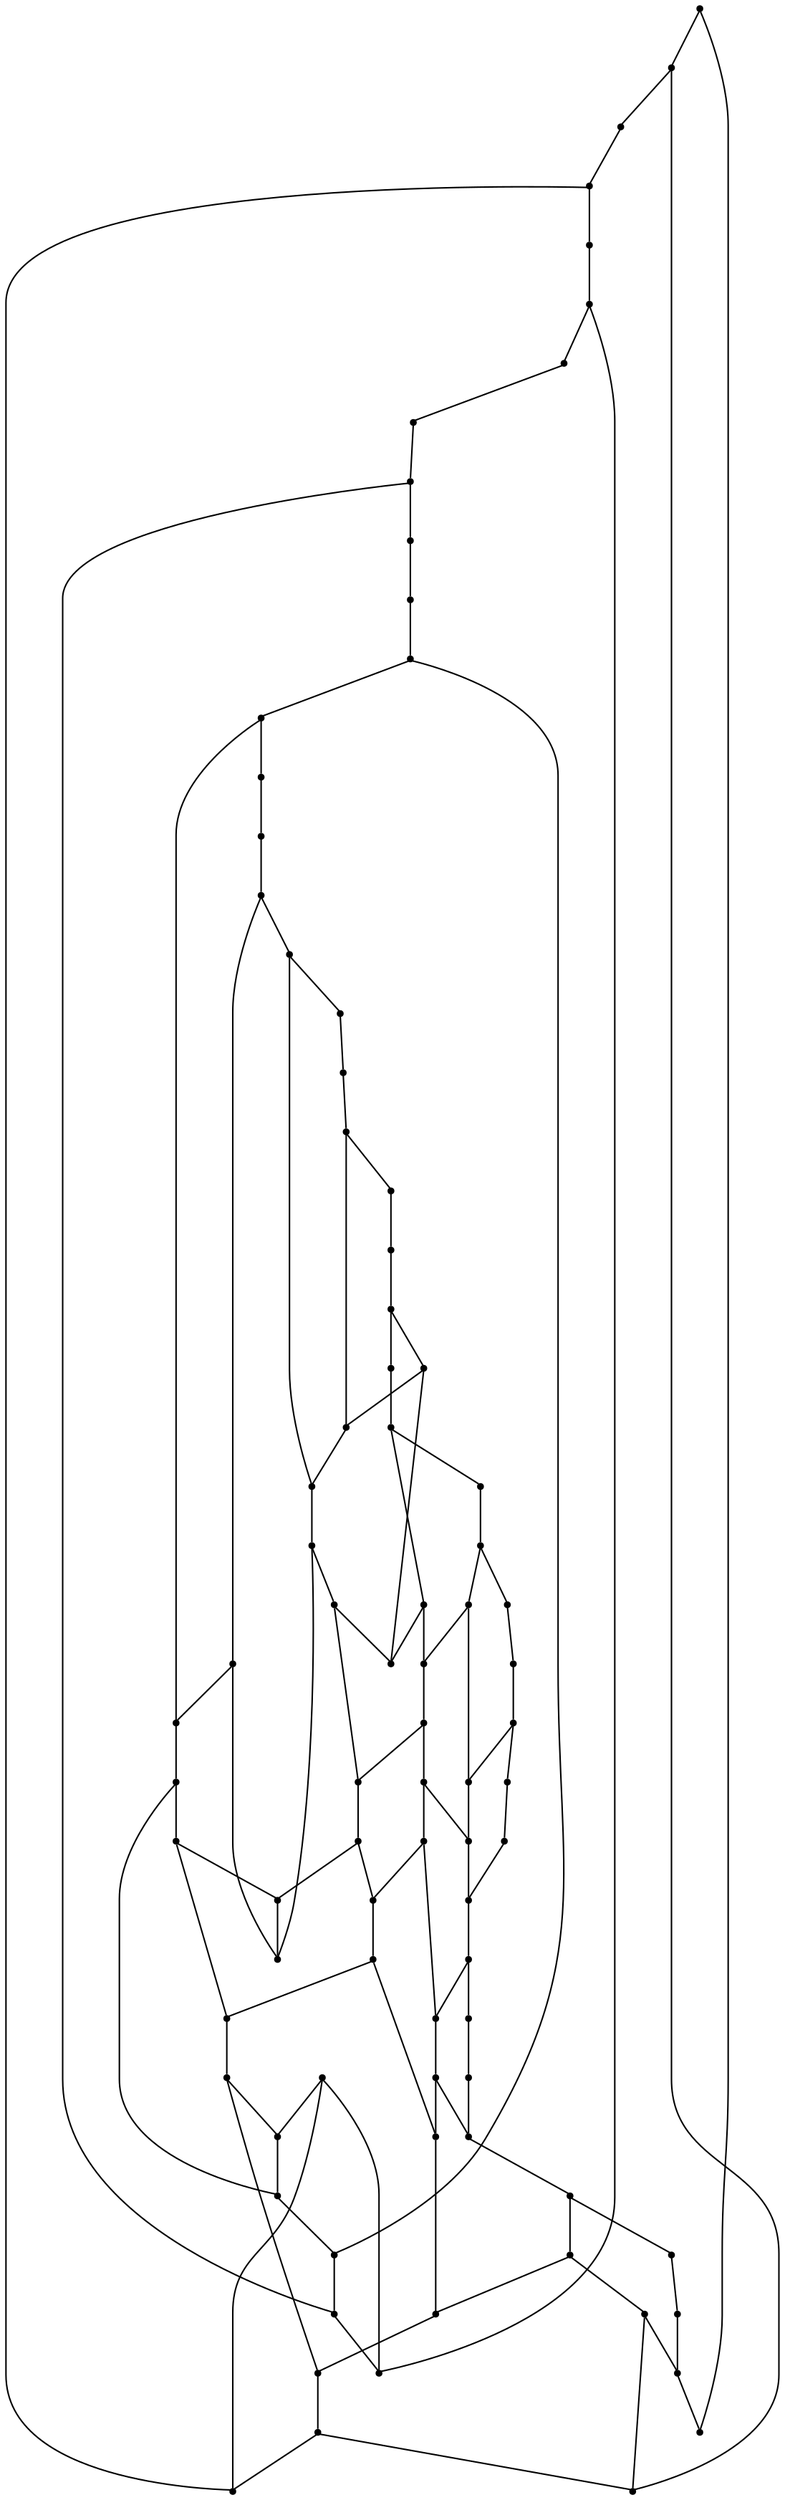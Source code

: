 graph {
  node [shape=point,comment="{\"directed\":false,\"doi\":\"10.1007/978-3-031-49272-3_8\",\"figure\":\"3\"}"]

  v0 [pos="1245.6359306441025,332.6543903278623"]
  v1 [pos="1217.282522870993,382.27004410178404"]
  v2 [pos="1245.6359306441025,431.88137391629607"]
  v3 [pos="1217.282522870993,481.5010972990741"]
  v4 [pos="1245.6359306441025,531.1126814641395"]
  v5 [pos="1217.282522870993,580.7283352380613"]
  v6 [pos="1245.6359306441025,630.3396650525733"]
  v7 [pos="1217.282522870993,679.9596427859049"]
  v8 [pos="1217.282522870993,283.03873655394057"]
  v9 [pos="1146.4044561450373,382.27004410178404"]
  v10 [pos="1146.4044561450373,481.4970276902178"]
  v11 [pos="1146.4044561450373,580.7283352380613"]
  v12 [pos="1146.4044561450373,679.9596427859049"]
  v13 [pos="1146.4044561450373,283.03873655394057"]
  v14 [pos="1118.0541959986044,332.6543903278623"]
  v15 [pos="1118.054195998604,431.88544352515237"]
  v16 [pos="1118.0541959986042,531.1126814641395"]
  v17 [pos="1118.054195998604,630.3396650525733"]
  v18 [pos="1118.054195998604,729.5709726004168"]
  v19 [pos="1118.0541959986044,233.42624626502823"]
  v20 [pos="1047.1751436521743,332.6543903278623"]
  v21 [pos="1047.1751436521743,531.1126814641395"]
  v22 [pos="1047.1751436521743,630.3396650525732"]
  v23 [pos="1047.1751436521743,729.5709726004168"]
  v24 [pos="1047.1751436521743,233.42624626502823"]
  v25 [pos="1018.8216563935428,283.03873655394057"]
  v26 [pos="1047.1751436521743,431.88544352515237"]
  v27 [pos="1018.8216563935428,481.5010972990741"]
  v28 [pos="1018.8216563935428,580.7283352380613"]
  v29 [pos="1018.8216563935428,679.9596427859049"]
  v30 [pos="1018.8216563935428,382.27004410178415"]
  v31 [pos="947.9437327415269,382.27004410178415"]
  v32 [pos="947.9437327415269,481.5010972990741"]
  v33 [pos="947.9437327415269,580.7283352380613"]
  v34 [pos="947.9437327415269,679.9596427859049"]
  v35 [pos="947.9437327415269,283.03873655394057"]
  v36 [pos="919.592359797784,332.6543903278623"]
  v37 [pos="919.5954597331468,431.88137391629607"]
  v38 [pos="919.592359797784,531.1126814641395"]
  v39 [pos="919.592359797784,630.3396650525733"]
  v40 [pos="919.592359797784,729.5709726004168"]
  v41 [pos="919.592359797784,233.42624626502823"]
  v42 [pos="848.714356660246,332.6543903278623"]
  v43 [pos="848.714356660246,531.1126814641395"]
  v44 [pos="848.714356660246,630.3396650525733"]
  v45 [pos="848.714356660246,729.5709726004168"]
  v46 [pos="848.714356660246,233.42624626502823"]
  v47 [pos="820.3598996782448,283.03873655394057"]
  v48 [pos="848.714356660246,431.88544352515237"]
  v49 [pos="820.3598996782447,481.5010972990741"]
  v50 [pos="820.3598996782447,580.7283352380613"]
  v51 [pos="820.3598996782447,679.9596427859049"]
  v52 [pos="820.3598996782447,382.27004410178404"]
  v53 [pos="749.4818965407068,481.5010972990741"]
  v54 [pos="749.4860933762748,580.7283352380613"]
  v55 [pos="749.4860933762748,679.9596427859049"]
  v56 [pos="749.4860933762748,382.27004410178404"]
  v57 [pos="749.4860933762748,283.03873655394057"]
  v58 [pos="721.1315728058557,431.88544352515237"]
  v59 [pos="721.1315728058557,531.1126814641395"]
  v60 [pos="721.1315728058557,630.3396650525732"]
  v61 [pos="721.1315728058557,332.6543903278623"]
  v62 [pos="721.1315728058557,729.5709726004168"]
  v63 [pos="650.2536332567355,630.3396650525732"]
  v64 [pos="721.1315728058557,233.42624626502823"]
  v65 [pos="650.2536332567355,332.6543903278623"]
  v66 [pos="650.2536332567355,531.1126814641395"]
  v67 [pos="650.2536332567355,729.5709726004168"]
  v68 [pos="650.2536332567356,431.88137391629607"]
  v69 [pos="621.8991126863165,382.27004410178404"]
  v70 [pos="621.8991126863165,481.5010972990741"]
  v71 [pos="621.8991126863165,580.7283352380613"]
  v72 [pos="650.2536332567355,233.42624626502823"]
  v73 [pos="621.8991126863165,283.03873655394057"]
  v74 [pos="621.8991126863165,679.9596427859049"]
  v75 [pos="551.0211095487786,382.27004410178415"]
  v76 [pos="551.0211095487786,481.4970276902178"]
  v77 [pos="551.0211095487786,580.7283352380613"]
  v78 [pos="551.0211095487786,679.9596427859049"]
  v79 [pos="551.0211095487784,283.03873655394057"]
  v80 [pos="522.6707778653754,332.6543903278623"]
  v81 [pos="522.6707778653754,431.88137391629607"]
  v82 [pos="522.6707778653754,531.1126814641395"]
  v83 [pos="522.6707778653754,630.3396650525732"]

  v0 -- v1 [id="-1",pos="1245.6359306441025,332.6543903278623 1217.282522870993,382.27004410178404 1217.282522870993,382.27004410178404 1217.282522870993,382.27004410178404"]
  v83 -- v77 [id="-2",pos="522.6707778653754,630.3396650525732 551.0211095487786,580.7283352380613 551.0211095487786,580.7283352380613 551.0211095487786,580.7283352380613"]
  v82 -- v76 [id="-3",pos="522.6707778653754,531.1126814641395 551.0211095487786,481.4970276902178 551.0211095487786,481.4970276902178 551.0211095487786,481.4970276902178"]
  v81 -- v75 [id="-4",pos="522.6707778653754,431.88137391629607 551.0211095487786,382.27004410178415 551.0211095487786,382.27004410178415 551.0211095487786,382.27004410178415"]
  v80 -- v79 [id="-5",pos="522.6707778653754,332.6543903278623 551.0211095487784,283.03873655394057 551.0211095487784,283.03873655394057 551.0211095487784,283.03873655394057"]
  v78 -- v83 [id="-6",pos="551.0211095487786,679.9596427859049 522.6707778653754,630.3396650525732 522.6707778653754,630.3396650525732 522.6707778653754,630.3396650525732"]
  v77 -- v71 [id="-7",pos="551.0211095487786,580.7283352380613 621.8991126863165,580.7283352380613 621.8991126863165,580.7283352380613 621.8991126863165,580.7283352380613"]
  v77 -- v82 [id="-8",pos="551.0211095487786,580.7283352380613 522.6707778653754,531.1126814641395 522.6707778653754,531.1126814641395 522.6707778653754,531.1126814641395"]
  v76 -- v70 [id="-9",pos="551.0211095487786,481.4970276902178 621.8991126863165,481.5010972990741 621.8991126863165,481.5010972990741 621.8991126863165,481.5010972990741"]
  v76 -- v81 [id="-10",pos="551.0211095487786,481.4970276902178 522.6707778653754,431.88137391629607 522.6707778653754,431.88137391629607 522.6707778653754,431.88137391629607"]
  v75 -- v69 [id="-11",pos="551.0211095487786,382.27004410178415 621.8991126863165,382.27004410178404 621.8991126863165,382.27004410178404 621.8991126863165,382.27004410178404"]
  v75 -- v80 [id="-12",pos="551.0211095487786,382.27004410178415 522.6707778653754,332.6543903278623 522.6707778653754,332.6543903278623 522.6707778653754,332.6543903278623"]
  v79 -- v73 [id="-13",pos="551.0211095487784,283.03873655394057 621.8991126863165,283.03873655394057 621.8991126863165,283.03873655394057 621.8991126863165,283.03873655394057"]
  v74 -- v78 [id="-14",pos="621.8991126863165,679.9596427859049 551.0211095487786,679.9596427859049 551.0211095487786,679.9596427859049 551.0211095487786,679.9596427859049"]
  v71 -- v63 [id="-15",pos="621.8991126863165,580.7283352380613 650.2536332567355,630.3396650525732 650.2536332567355,630.3396650525732 650.2536332567355,630.3396650525732"]
  v70 -- v66 [id="-17",pos="621.8991126863165,481.5010972990741 650.2536332567355,531.1126814641395 650.2536332567355,531.1126814641395 650.2536332567355,531.1126814641395"]
  v69 -- v68 [id="-19",pos="621.8991126863165,382.27004410178404 650.2536332567356,431.88137391629607 650.2536332567356,431.88137391629607 650.2536332567356,431.88137391629607"]
  v73 -- v65 [id="-21",pos="621.8991126863165,283.03873655394057 650.2536332567355,332.6543903278623 650.2536332567355,332.6543903278623 650.2536332567355,332.6543903278623"]
  v74 -- v63 [id="-22",pos="621.8991126863165,679.9596427859049 650.2536332567355,630.3396650525732 650.2536332567355,630.3396650525732 650.2536332567355,630.3396650525732"]
  v70 -- v68 [id="-23",pos="621.8991126863165,481.5010972990741 650.2536332567356,431.88137391629607 650.2536332567356,431.88137391629607 650.2536332567356,431.88137391629607"]
  v73 -- v72 [id="-24",pos="621.8991126863165,283.03873655394057 650.2536332567355,233.42624626502823 650.2536332567355,233.42624626502823 650.2536332567355,233.42624626502823"]
  v71 -- v66 [id="-25",pos="621.8991126863165,580.7283352380613 650.2536332567355,531.1126814641395 650.2536332567355,531.1126814641395 650.2536332567355,531.1126814641395"]
  v69 -- v65 [id="-27",pos="621.8991126863165,382.27004410178404 650.2536332567355,332.6543903278623 650.2536332567355,332.6543903278623 650.2536332567355,332.6543903278623"]
  v67 -- v74 [id="-28",pos="650.2536332567355,729.5709726004168 621.8991126863165,679.9596427859049 621.8991126863165,679.9596427859049 621.8991126863165,679.9596427859049"]
  v63 -- v60 [id="-30",pos="650.2536332567355,630.3396650525732 721.1315728058557,630.3396650525732 721.1315728058557,630.3396650525732 721.1315728058557,630.3396650525732"]
  v68 -- v58 [id="-34",pos="650.2536332567356,431.88137391629607 721.1315728058557,431.88544352515237 721.1315728058557,431.88544352515237 721.1315728058557,431.88544352515237"]
  v72 -- v64 [id="-37",pos="650.2536332567355,233.42624626502823 721.1315728058557,233.42624626502823 721.1315728058557,233.42624626502823 721.1315728058557,233.42624626502823"]
  v65 -- v61 [id="-41",pos="650.2536332567355,332.6543903278623 721.1315728058557,332.6543903278623 721.1315728058557,332.6543903278623 721.1315728058557,332.6543903278623"]
  v62 -- v67 [id="-42",pos="721.1315728058557,729.5709726004168 650.2536332567355,729.5709726004168 650.2536332567355,729.5709726004168 650.2536332567355,729.5709726004168"]
  v60 -- v55 [id="-43",pos="721.1315728058557,630.3396650525732 749.4860933762748,679.9596427859049 749.4860933762748,679.9596427859049 749.4860933762748,679.9596427859049"]
  v59 -- v66 [id="-44",pos="721.1315728058557,531.1126814641395 650.2536332567355,531.1126814641395 650.2536332567355,531.1126814641395 650.2536332567355,531.1126814641395"]
  v58 -- v53 [id="-45",pos="721.1315728058557,431.88544352515237 749.4818965407068,481.5010972990741 749.4818965407068,481.5010972990741 749.4818965407068,481.5010972990741"]
  v64 -- v57 [id="-47",pos="721.1315728058557,233.42624626502823 749.4860933762748,283.03873655394057 749.4860933762748,283.03873655394057 749.4860933762748,283.03873655394057"]
  v59 -- v53 [id="-49",pos="721.1315728058557,531.1126814641395 749.4818965407068,481.5010972990741 749.4818965407068,481.5010972990741 749.4818965407068,481.5010972990741"]
  v58 -- v56 [id="-50",pos="721.1315728058557,431.88544352515237 749.4860933762748,382.27004410178404 749.4860933762748,382.27004410178404 749.4860933762748,382.27004410178404"]
  v61 -- v57 [id="-51",pos="721.1315728058557,332.6543903278623 749.4860933762748,283.03873655394057 749.4860933762748,283.03873655394057 749.4860933762748,283.03873655394057"]
  v60 -- v54 [id="-53",pos="721.1315728058557,630.3396650525732 749.4860933762748,580.7283352380613 749.4860933762748,580.7283352380613 749.4860933762748,580.7283352380613"]
  v55 -- v62 [id="-56",pos="749.4860933762748,679.9596427859049 721.1315728058557,729.5709726004168 721.1315728058557,729.5709726004168 721.1315728058557,729.5709726004168"]
  v56 -- v61 [id="-59",pos="749.4860933762748,382.27004410178404 721.1315728058557,332.6543903278623 721.1315728058557,332.6543903278623 721.1315728058557,332.6543903278623"]
  v57 -- v47 [id="-60",pos="749.4860933762748,283.03873655394057 820.3598996782448,283.03873655394057 820.3598996782448,283.03873655394057 820.3598996782448,283.03873655394057"]
  v54 -- v59 [id="-63",pos="749.4860933762748,580.7283352380613 721.1315728058557,531.1126814641395 721.1315728058557,531.1126814641395 721.1315728058557,531.1126814641395"]
  v54 -- v50 [id="-64",pos="749.4860933762748,580.7283352380613 820.3598996782447,580.7283352380613 820.3598996782447,580.7283352380613 820.3598996782447,580.7283352380613"]
  v53 -- v49 [id="-68",pos="749.4818965407068,481.5010972990741 820.3598996782447,481.5010972990741 820.3598996782447,481.5010972990741 820.3598996782447,481.5010972990741"]
  v56 -- v52 [id="-69",pos="749.4860933762748,382.27004410178404 820.3598996782447,382.27004410178404 820.3598996782447,382.27004410178404 820.3598996782447,382.27004410178404"]
  v47 -- v42 [id="-73",pos="820.3598996782448,283.03873655394057 848.714356660246,332.6543903278623 848.714356660246,332.6543903278623 848.714356660246,332.6543903278623"]
  v51 -- v55 [id="-74",pos="820.3598996782447,679.9596427859049 749.4860933762748,679.9596427859049 749.4860933762748,679.9596427859049 749.4860933762748,679.9596427859049"]
  v50 -- v44 [id="-77",pos="820.3598996782447,580.7283352380613 848.714356660246,630.3396650525733 848.714356660246,630.3396650525733 848.714356660246,630.3396650525733"]
  v49 -- v48 [id="-79",pos="820.3598996782447,481.5010972990741 848.714356660246,431.88544352515237 848.714356660246,431.88544352515237 848.714356660246,431.88544352515237"]
  v49 -- v43 [id="-81",pos="820.3598996782447,481.5010972990741 848.714356660246,531.1126814641395 848.714356660246,531.1126814641395 848.714356660246,531.1126814641395"]
  v52 -- v42 [id="-82",pos="820.3598996782447,382.27004410178404 848.714356660246,332.6543903278623 848.714356660246,332.6543903278623 848.714356660246,332.6543903278623"]
  v52 -- v48 [id="-83",pos="820.3598996782447,382.27004410178404 848.714356660246,431.88544352515237 848.714356660246,431.88544352515237 848.714356660246,431.88544352515237"]
  v47 -- v46 [id="-84",pos="820.3598996782448,283.03873655394057 848.714356660246,233.42624626502823 848.714356660246,233.42624626502823 848.714356660246,233.42624626502823"]
  v51 -- v44 [id="-85",pos="820.3598996782447,679.9596427859049 848.714356660246,630.3396650525733 848.714356660246,630.3396650525733 848.714356660246,630.3396650525733"]
  v45 -- v51 [id="-89",pos="848.714356660246,729.5709726004168 820.3598996782447,679.9596427859049 820.3598996782447,679.9596427859049 820.3598996782447,679.9596427859049"]
  v48 -- v37 [id="-92",pos="848.714356660246,431.88544352515237 919.5954597331468,431.88137391629607 919.5954597331468,431.88137391629607 919.5954597331468,431.88137391629607"]
  v42 -- v36 [id="-93",pos="848.714356660246,332.6543903278623 919.592359797784,332.6543903278623 919.592359797784,332.6543903278623 919.592359797784,332.6543903278623"]
  v46 -- v41 [id="-94",pos="848.714356660246,233.42624626502823 919.592359797784,233.42624626502823 919.592359797784,233.42624626502823 919.592359797784,233.42624626502823"]
  v44 -- v39 [id="-97",pos="848.714356660246,630.3396650525733 919.592359797784,630.3396650525733 919.592359797784,630.3396650525733 919.592359797784,630.3396650525733"]
  v43 -- v50 [id="-99",pos="848.714356660246,531.1126814641395 820.3598996782447,580.7283352380613 820.3598996782447,580.7283352380613 820.3598996782447,580.7283352380613"]
  v40 -- v45 [id="-104",pos="919.592359797784,729.5709726004168 848.714356660246,729.5709726004168 848.714356660246,729.5709726004168 848.714356660246,729.5709726004168"]
  v39 -- v34 [id="-107",pos="919.592359797784,630.3396650525733 947.9437327415269,679.9596427859049 947.9437327415269,679.9596427859049 947.9437327415269,679.9596427859049"]
  v38 -- v43 [id="-108",pos="919.592359797784,531.1126814641395 848.714356660246,531.1126814641395 848.714356660246,531.1126814641395 848.714356660246,531.1126814641395"]
  v37 -- v32 [id="-110",pos="919.5954597331468,431.88137391629607 947.9437327415269,481.5010972990741 947.9437327415269,481.5010972990741 947.9437327415269,481.5010972990741"]
  v36 -- v31 [id="-113",pos="919.592359797784,332.6543903278623 947.9437327415269,382.27004410178415 947.9437327415269,382.27004410178415 947.9437327415269,382.27004410178415"]
  v41 -- v35 [id="-114",pos="919.592359797784,233.42624626502823 947.9437327415269,283.03873655394057 947.9437327415269,283.03873655394057 947.9437327415269,283.03873655394057"]
  v39 -- v33 [id="-116",pos="919.592359797784,630.3396650525733 947.9437327415269,580.7283352380613 947.9437327415269,580.7283352380613 947.9437327415269,580.7283352380613"]
  v38 -- v32 [id="-117",pos="919.592359797784,531.1126814641395 947.9437327415269,481.5010972990741 947.9437327415269,481.5010972990741 947.9437327415269,481.5010972990741"]
  v37 -- v31 [id="-118",pos="919.5954597331468,431.88137391629607 947.9437327415269,382.27004410178415 947.9437327415269,382.27004410178415 947.9437327415269,382.27004410178415"]
  v36 -- v35 [id="-119",pos="919.592359797784,332.6543903278623 947.9437327415269,283.03873655394057 947.9437327415269,283.03873655394057 947.9437327415269,283.03873655394057"]
  v34 -- v40 [id="-120",pos="947.9437327415269,679.9596427859049 919.592359797784,729.5709726004168 919.592359797784,729.5709726004168 919.592359797784,729.5709726004168"]
  v33 -- v28 [id="-126",pos="947.9437327415269,580.7283352380613 1018.8216563935428,580.7283352380613 1018.8216563935428,580.7283352380613 1018.8216563935428,580.7283352380613"]
  v33 -- v38 [id="-127",pos="947.9437327415269,580.7283352380613 919.592359797784,531.1126814641395 919.592359797784,531.1126814641395 919.592359797784,531.1126814641395"]
  v32 -- v27 [id="-130",pos="947.9437327415269,481.5010972990741 1018.8216563935428,481.5010972990741 1018.8216563935428,481.5010972990741 1018.8216563935428,481.5010972990741"]
  v31 -- v30 [id="-131",pos="947.9437327415269,382.27004410178415 1018.8216563935428,382.27004410178415 1018.8216563935428,382.27004410178415 1018.8216563935428,382.27004410178415"]
  v35 -- v25 [id="-134",pos="947.9437327415269,283.03873655394057 1018.8216563935428,283.03873655394057 1018.8216563935428,283.03873655394057 1018.8216563935428,283.03873655394057"]
  v29 -- v34 [id="-136",pos="1018.8216563935428,679.9596427859049 947.9437327415269,679.9596427859049 947.9437327415269,679.9596427859049 947.9437327415269,679.9596427859049"]
  v28 -- v22 [id="-139",pos="1018.8216563935428,580.7283352380613 1047.1751436521743,630.3396650525732 1047.1751436521743,630.3396650525732 1047.1751436521743,630.3396650525732"]
  v27 -- v21 [id="-142",pos="1018.8216563935428,481.5010972990741 1047.1751436521743,531.1126814641395 1047.1751436521743,531.1126814641395 1047.1751436521743,531.1126814641395"]
  v30 -- v26 [id="-144",pos="1018.8216563935428,382.27004410178415 1047.1751436521743,431.88544352515237 1047.1751436521743,431.88544352515237 1047.1751436521743,431.88544352515237"]
  v25 -- v20 [id="-147",pos="1018.8216563935428,283.03873655394057 1047.1751436521743,332.6543903278623 1047.1751436521743,332.6543903278623 1047.1751436521743,332.6543903278623"]
  v29 -- v22 [id="-149",pos="1018.8216563935428,679.9596427859049 1047.1751436521743,630.3396650525732 1047.1751436521743,630.3396650525732 1047.1751436521743,630.3396650525732"]
  v27 -- v26 [id="-150",pos="1018.8216563935428,481.5010972990741 1047.1751436521743,431.88544352515237 1047.1751436521743,431.88544352515237 1047.1751436521743,431.88544352515237"]
  v25 -- v24 [id="-151",pos="1018.8216563935428,283.03873655394057 1047.1751436521743,233.42624626502823 1047.1751436521743,233.42624626502823 1047.1751436521743,233.42624626502823"]
  v21 -- v28 [id="-153",pos="1047.1751436521743,531.1126814641395 1018.8216563935428,580.7283352380613 1018.8216563935428,580.7283352380613 1018.8216563935428,580.7283352380613"]
  v20 -- v30 [id="-155",pos="1047.1751436521743,332.6543903278623 1018.8216563935428,382.27004410178415 1018.8216563935428,382.27004410178415 1018.8216563935428,382.27004410178415"]
  v23 -- v29 [id="-156",pos="1047.1751436521743,729.5709726004168 1018.8216563935428,679.9596427859049 1018.8216563935428,679.9596427859049 1018.8216563935428,679.9596427859049"]
  v22 -- v17 [id="-157",pos="1047.1751436521743,630.3396650525732 1118.054195998604,630.3396650525733 1118.054195998604,630.3396650525733 1118.054195998604,630.3396650525733"]
  v26 -- v15 [id="-161",pos="1047.1751436521743,431.88544352515237 1118.054195998604,431.88544352515237 1118.054195998604,431.88544352515237 1118.054195998604,431.88544352515237"]
  v20 -- v14 [id="-163",pos="1047.1751436521743,332.6543903278623 1118.0541959986044,332.6543903278623 1118.0541959986044,332.6543903278623 1118.0541959986044,332.6543903278623"]
  v24 -- v19 [id="-165",pos="1047.1751436521743,233.42624626502823 1118.0541959986044,233.42624626502823 1118.0541959986044,233.42624626502823 1118.0541959986044,233.42624626502823"]
  v18 -- v23 [id="-166",pos="1118.054195998604,729.5709726004168 1047.1751436521743,729.5709726004168 1047.1751436521743,729.5709726004168 1047.1751436521743,729.5709726004168"]
  v17 -- v12 [id="-167",pos="1118.054195998604,630.3396650525733 1146.4044561450373,679.9596427859049 1146.4044561450373,679.9596427859049 1146.4044561450373,679.9596427859049"]
  v16 -- v11 [id="-169",pos="1118.0541959986042,531.1126814641395 1146.4044561450373,580.7283352380613 1146.4044561450373,580.7283352380613 1146.4044561450373,580.7283352380613"]
  v16 -- v21 [id="-170",pos="1118.0541959986042,531.1126814641395 1047.1751436521743,531.1126814641395 1047.1751436521743,531.1126814641395 1047.1751436521743,531.1126814641395"]
  v15 -- v10 [id="-171",pos="1118.054195998604,431.88544352515237 1146.4044561450373,481.4970276902178 1146.4044561450373,481.4970276902178 1146.4044561450373,481.4970276902178"]
  v14 -- v9 [id="-174",pos="1118.0541959986044,332.6543903278623 1146.4044561450373,382.27004410178404 1146.4044561450373,382.27004410178404 1146.4044561450373,382.27004410178404"]
  v19 -- v13 [id="-175",pos="1118.0541959986044,233.42624626502823 1146.4044561450373,283.03873655394057 1146.4044561450373,283.03873655394057 1146.4044561450373,283.03873655394057"]
  v17 -- v11 [id="-176",pos="1118.054195998604,630.3396650525733 1146.4044561450373,580.7283352380613 1146.4044561450373,580.7283352380613 1146.4044561450373,580.7283352380613"]
  v16 -- v10 [id="-177",pos="1118.0541959986042,531.1126814641395 1146.4044561450373,481.4970276902178 1146.4044561450373,481.4970276902178 1146.4044561450373,481.4970276902178"]
  v15 -- v9 [id="-178",pos="1118.054195998604,431.88544352515237 1146.4044561450373,382.27004410178404 1146.4044561450373,382.27004410178404 1146.4044561450373,382.27004410178404"]
  v14 -- v13 [id="-179",pos="1118.0541959986044,332.6543903278623 1146.4044561450373,283.03873655394057 1146.4044561450373,283.03873655394057 1146.4044561450373,283.03873655394057"]
  v12 -- v18 [id="-180",pos="1146.4044561450373,679.9596427859049 1118.054195998604,729.5709726004168 1118.054195998604,729.5709726004168 1118.054195998604,729.5709726004168"]
  v11 -- v5 [id="-186",pos="1146.4044561450373,580.7283352380613 1217.282522870993,580.7283352380613 1217.282522870993,580.7283352380613 1217.282522870993,580.7283352380613"]
  v10 -- v3 [id="-189",pos="1146.4044561450373,481.4970276902178 1217.282522870993,481.5010972990741 1217.282522870993,481.5010972990741 1217.282522870993,481.5010972990741"]
  v9 -- v1 [id="-190",pos="1146.4044561450373,382.27004410178404 1217.282522870993,382.27004410178404 1217.282522870993,382.27004410178404 1217.282522870993,382.27004410178404"]
  v13 -- v8 [id="-193",pos="1146.4044561450373,283.03873655394057 1217.282522870993,283.03873655394057 1217.282522870993,283.03873655394057 1217.282522870993,283.03873655394057"]
  v7 -- v12 [id="-194",pos="1217.282522870993,679.9596427859049 1146.4044561450373,679.9596427859049 1146.4044561450373,679.9596427859049 1146.4044561450373,679.9596427859049"]
  v5 -- v6 [id="-195",pos="1217.282522870993,580.7283352380613 1245.6359306441025,630.3396650525733 1245.6359306441025,630.3396650525733 1245.6359306441025,630.3396650525733"]
  v3 -- v4 [id="-198",pos="1217.282522870993,481.5010972990741 1245.6359306441025,531.1126814641395 1245.6359306441025,531.1126814641395 1245.6359306441025,531.1126814641395"]
  v1 -- v2 [id="-199",pos="1217.282522870993,382.27004410178404 1245.6359306441025,431.88137391629607 1245.6359306441025,431.88137391629607 1245.6359306441025,431.88137391629607"]
  v8 -- v0 [id="-201",pos="1217.282522870993,283.03873655394057 1245.6359306441025,332.6543903278623 1245.6359306441025,332.6543903278623 1245.6359306441025,332.6543903278623"]
  v6 -- v7 [id="-202",pos="1245.6359306441025,630.3396650525733 1217.282522870993,679.9596427859049 1217.282522870993,679.9596427859049 1217.282522870993,679.9596427859049"]
  v4 -- v5 [id="-203",pos="1245.6359306441025,531.1126814641395 1217.282522870993,580.7283352380613 1217.282522870993,580.7283352380613 1217.282522870993,580.7283352380613"]
  v2 -- v3 [id="-204",pos="1245.6359306441025,431.88137391629607 1217.282522870993,481.5010972990741 1217.282522870993,481.5010972990741 1217.282522870993,481.5010972990741"]
}